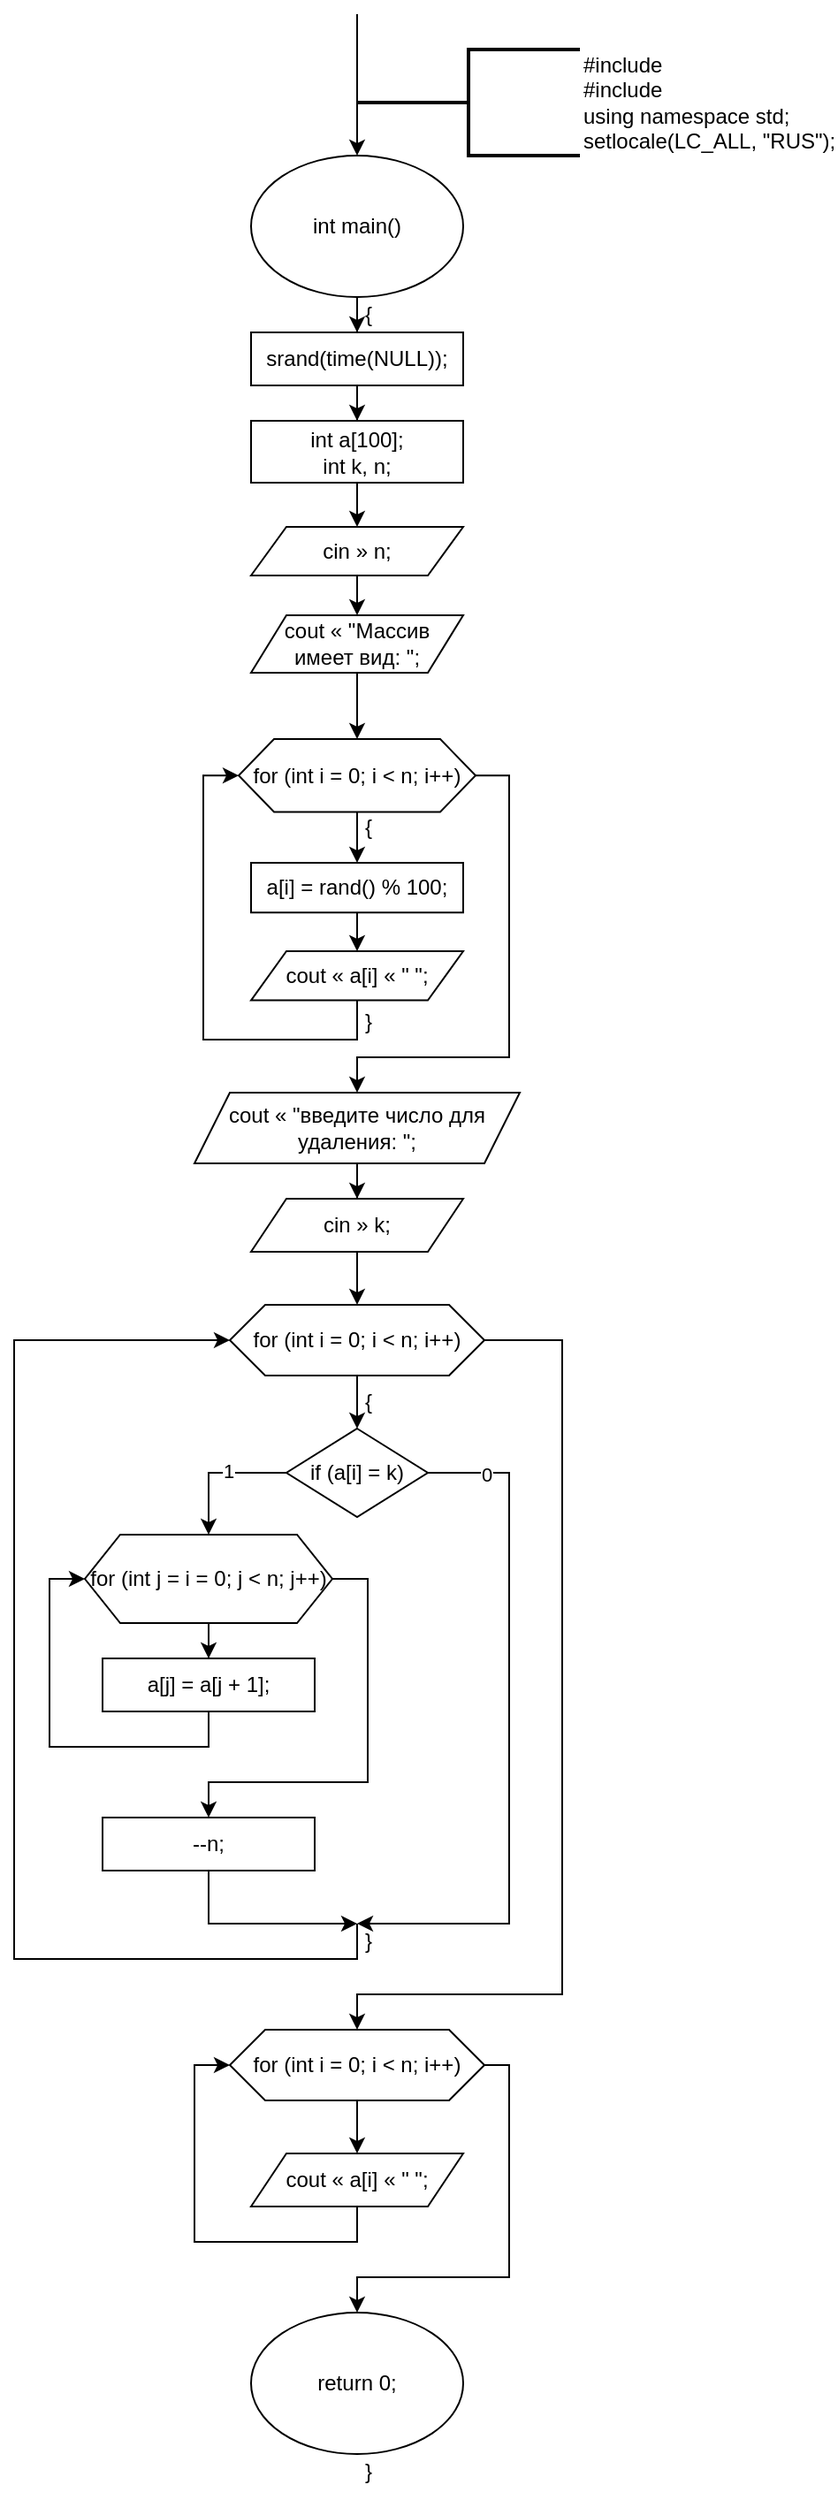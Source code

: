 <mxfile version="20.8.18" type="device"><diagram name="Страница 1" id="4q24hcVeFj39eQ6gwx61"><mxGraphModel dx="796" dy="455" grid="1" gridSize="10" guides="1" tooltips="1" connect="1" arrows="1" fold="1" page="1" pageScale="1" pageWidth="827" pageHeight="1169" math="0" shadow="0"><root><mxCell id="0"/><mxCell id="1" parent="0"/><mxCell id="_JMPxfAMt5yQpAcanKWn-5" value="" style="edgeStyle=orthogonalEdgeStyle;rounded=0;orthogonalLoop=1;jettySize=auto;html=1;" edge="1" parent="1" source="_JMPxfAMt5yQpAcanKWn-1" target="_JMPxfAMt5yQpAcanKWn-4"><mxGeometry relative="1" as="geometry"/></mxCell><mxCell id="_JMPxfAMt5yQpAcanKWn-1" value="int main()" style="ellipse;whiteSpace=wrap;html=1;" vertex="1" parent="1"><mxGeometry x="354" y="90" width="120" height="80" as="geometry"/></mxCell><mxCell id="_JMPxfAMt5yQpAcanKWn-2" value="" style="endArrow=classic;html=1;rounded=0;entryX=0.5;entryY=0;entryDx=0;entryDy=0;" edge="1" parent="1" target="_JMPxfAMt5yQpAcanKWn-1"><mxGeometry width="50" height="50" relative="1" as="geometry"><mxPoint x="414" y="10" as="sourcePoint"/><mxPoint x="440" y="390" as="targetPoint"/></mxGeometry></mxCell><mxCell id="_JMPxfAMt5yQpAcanKWn-3" value="#include &lt;br&gt;#include &lt;br&gt;using namespace std;&lt;br&gt;setlocale(LC_ALL, &quot;RUS&quot;);" style="strokeWidth=2;html=1;shape=mxgraph.flowchart.annotation_2;align=left;labelPosition=right;pointerEvents=1;" vertex="1" parent="1"><mxGeometry x="414" y="30" width="126" height="60" as="geometry"/></mxCell><mxCell id="_JMPxfAMt5yQpAcanKWn-7" value="" style="edgeStyle=orthogonalEdgeStyle;rounded=0;orthogonalLoop=1;jettySize=auto;html=1;" edge="1" parent="1" source="_JMPxfAMt5yQpAcanKWn-4" target="_JMPxfAMt5yQpAcanKWn-6"><mxGeometry relative="1" as="geometry"/></mxCell><mxCell id="_JMPxfAMt5yQpAcanKWn-4" value="srand(time(NULL));" style="whiteSpace=wrap;html=1;" vertex="1" parent="1"><mxGeometry x="354" y="190" width="120" height="30" as="geometry"/></mxCell><mxCell id="_JMPxfAMt5yQpAcanKWn-9" value="" style="edgeStyle=orthogonalEdgeStyle;rounded=0;orthogonalLoop=1;jettySize=auto;html=1;" edge="1" parent="1" source="_JMPxfAMt5yQpAcanKWn-6" target="_JMPxfAMt5yQpAcanKWn-8"><mxGeometry relative="1" as="geometry"/></mxCell><mxCell id="_JMPxfAMt5yQpAcanKWn-6" value="int a[100];&lt;br&gt;int k, n;" style="whiteSpace=wrap;html=1;" vertex="1" parent="1"><mxGeometry x="354" y="240" width="120" height="35" as="geometry"/></mxCell><mxCell id="_JMPxfAMt5yQpAcanKWn-11" value="" style="edgeStyle=orthogonalEdgeStyle;rounded=0;orthogonalLoop=1;jettySize=auto;html=1;" edge="1" parent="1" source="_JMPxfAMt5yQpAcanKWn-8" target="_JMPxfAMt5yQpAcanKWn-10"><mxGeometry relative="1" as="geometry"/></mxCell><mxCell id="_JMPxfAMt5yQpAcanKWn-8" value="cin » n;" style="shape=parallelogram;perimeter=parallelogramPerimeter;whiteSpace=wrap;html=1;fixedSize=1;" vertex="1" parent="1"><mxGeometry x="354" y="300" width="120" height="27.5" as="geometry"/></mxCell><mxCell id="_JMPxfAMt5yQpAcanKWn-13" value="" style="edgeStyle=orthogonalEdgeStyle;rounded=0;orthogonalLoop=1;jettySize=auto;html=1;" edge="1" parent="1" source="_JMPxfAMt5yQpAcanKWn-10" target="_JMPxfAMt5yQpAcanKWn-12"><mxGeometry relative="1" as="geometry"/></mxCell><mxCell id="_JMPxfAMt5yQpAcanKWn-10" value="cout « &quot;Массив имеет вид: &quot;;" style="shape=parallelogram;perimeter=parallelogramPerimeter;whiteSpace=wrap;html=1;fixedSize=1;" vertex="1" parent="1"><mxGeometry x="354" y="350" width="120" height="32.5" as="geometry"/></mxCell><mxCell id="_JMPxfAMt5yQpAcanKWn-15" value="" style="edgeStyle=orthogonalEdgeStyle;rounded=0;orthogonalLoop=1;jettySize=auto;html=1;" edge="1" parent="1" source="_JMPxfAMt5yQpAcanKWn-12" target="_JMPxfAMt5yQpAcanKWn-14"><mxGeometry relative="1" as="geometry"/></mxCell><mxCell id="_JMPxfAMt5yQpAcanKWn-19" style="edgeStyle=orthogonalEdgeStyle;rounded=0;orthogonalLoop=1;jettySize=auto;html=1;entryX=0.5;entryY=0;entryDx=0;entryDy=0;" edge="1" parent="1" source="_JMPxfAMt5yQpAcanKWn-12" target="_JMPxfAMt5yQpAcanKWn-20"><mxGeometry relative="1" as="geometry"><mxPoint x="410" y="620" as="targetPoint"/><Array as="points"><mxPoint x="500" y="441"/><mxPoint x="500" y="600"/><mxPoint x="414" y="600"/></Array></mxGeometry></mxCell><mxCell id="_JMPxfAMt5yQpAcanKWn-12" value="for (int i = 0; i &lt; n; i++)" style="shape=hexagon;perimeter=hexagonPerimeter2;whiteSpace=wrap;html=1;fixedSize=1;" vertex="1" parent="1"><mxGeometry x="347" y="420" width="134" height="41.25" as="geometry"/></mxCell><mxCell id="_JMPxfAMt5yQpAcanKWn-17" value="" style="edgeStyle=orthogonalEdgeStyle;rounded=0;orthogonalLoop=1;jettySize=auto;html=1;" edge="1" parent="1" source="_JMPxfAMt5yQpAcanKWn-14" target="_JMPxfAMt5yQpAcanKWn-16"><mxGeometry relative="1" as="geometry"/></mxCell><mxCell id="_JMPxfAMt5yQpAcanKWn-14" value="a[i] = rand() % 100;" style="whiteSpace=wrap;html=1;" vertex="1" parent="1"><mxGeometry x="354" y="490" width="120" height="28.13" as="geometry"/></mxCell><mxCell id="_JMPxfAMt5yQpAcanKWn-18" style="edgeStyle=orthogonalEdgeStyle;rounded=0;orthogonalLoop=1;jettySize=auto;html=1;entryX=0;entryY=0.5;entryDx=0;entryDy=0;" edge="1" parent="1" source="_JMPxfAMt5yQpAcanKWn-16" target="_JMPxfAMt5yQpAcanKWn-12"><mxGeometry relative="1" as="geometry"><Array as="points"><mxPoint x="414" y="590"/><mxPoint x="327" y="590"/><mxPoint x="327" y="441"/></Array></mxGeometry></mxCell><mxCell id="_JMPxfAMt5yQpAcanKWn-16" value="cout « a[i] « &quot; &quot;;" style="shape=parallelogram;perimeter=parallelogramPerimeter;whiteSpace=wrap;html=1;fixedSize=1;" vertex="1" parent="1"><mxGeometry x="354" y="540" width="120" height="27.8" as="geometry"/></mxCell><mxCell id="_JMPxfAMt5yQpAcanKWn-22" value="" style="edgeStyle=orthogonalEdgeStyle;rounded=0;orthogonalLoop=1;jettySize=auto;html=1;" edge="1" parent="1" source="_JMPxfAMt5yQpAcanKWn-20" target="_JMPxfAMt5yQpAcanKWn-21"><mxGeometry relative="1" as="geometry"/></mxCell><mxCell id="_JMPxfAMt5yQpAcanKWn-20" value="cout « &quot;введите число для удаления: &quot;;" style="shape=parallelogram;perimeter=parallelogramPerimeter;whiteSpace=wrap;html=1;fixedSize=1;" vertex="1" parent="1"><mxGeometry x="322" y="620" width="184" height="40" as="geometry"/></mxCell><mxCell id="_JMPxfAMt5yQpAcanKWn-24" value="" style="edgeStyle=orthogonalEdgeStyle;rounded=0;orthogonalLoop=1;jettySize=auto;html=1;" edge="1" parent="1" source="_JMPxfAMt5yQpAcanKWn-21" target="_JMPxfAMt5yQpAcanKWn-23"><mxGeometry relative="1" as="geometry"/></mxCell><mxCell id="_JMPxfAMt5yQpAcanKWn-21" value="cin » k;" style="shape=parallelogram;perimeter=parallelogramPerimeter;whiteSpace=wrap;html=1;fixedSize=1;" vertex="1" parent="1"><mxGeometry x="354" y="680" width="120" height="30" as="geometry"/></mxCell><mxCell id="_JMPxfAMt5yQpAcanKWn-26" value="" style="edgeStyle=orthogonalEdgeStyle;rounded=0;orthogonalLoop=1;jettySize=auto;html=1;" edge="1" parent="1" source="_JMPxfAMt5yQpAcanKWn-23" target="_JMPxfAMt5yQpAcanKWn-25"><mxGeometry relative="1" as="geometry"/></mxCell><mxCell id="_JMPxfAMt5yQpAcanKWn-40" style="edgeStyle=orthogonalEdgeStyle;rounded=0;orthogonalLoop=1;jettySize=auto;html=1;" edge="1" parent="1" source="_JMPxfAMt5yQpAcanKWn-23" target="_JMPxfAMt5yQpAcanKWn-41"><mxGeometry relative="1" as="geometry"><mxPoint x="414" y="1160" as="targetPoint"/><Array as="points"><mxPoint x="530" y="760"/><mxPoint x="530" y="1130"/><mxPoint x="414" y="1130"/></Array></mxGeometry></mxCell><mxCell id="_JMPxfAMt5yQpAcanKWn-23" value="for (int i = 0; i &lt; n; i++)" style="shape=hexagon;perimeter=hexagonPerimeter2;whiteSpace=wrap;html=1;fixedSize=1;" vertex="1" parent="1"><mxGeometry x="342" y="740" width="144" height="40" as="geometry"/></mxCell><mxCell id="_JMPxfAMt5yQpAcanKWn-27" style="edgeStyle=orthogonalEdgeStyle;rounded=0;orthogonalLoop=1;jettySize=auto;html=1;" edge="1" parent="1" source="_JMPxfAMt5yQpAcanKWn-25" target="_JMPxfAMt5yQpAcanKWn-28"><mxGeometry relative="1" as="geometry"><mxPoint x="330" y="870" as="targetPoint"/><Array as="points"><mxPoint x="330" y="835"/></Array></mxGeometry></mxCell><mxCell id="_JMPxfAMt5yQpAcanKWn-29" value="1" style="edgeLabel;html=1;align=center;verticalAlign=middle;resizable=0;points=[];" vertex="1" connectable="0" parent="_JMPxfAMt5yQpAcanKWn-27"><mxGeometry x="-0.168" y="-1" relative="1" as="geometry"><mxPoint as="offset"/></mxGeometry></mxCell><mxCell id="_JMPxfAMt5yQpAcanKWn-36" style="edgeStyle=orthogonalEdgeStyle;rounded=0;orthogonalLoop=1;jettySize=auto;html=1;" edge="1" parent="1" source="_JMPxfAMt5yQpAcanKWn-25"><mxGeometry relative="1" as="geometry"><mxPoint x="414" y="1090" as="targetPoint"/><Array as="points"><mxPoint x="500" y="835"/><mxPoint x="500" y="1090"/><mxPoint x="414" y="1090"/></Array></mxGeometry></mxCell><mxCell id="_JMPxfAMt5yQpAcanKWn-39" value="0" style="edgeLabel;html=1;align=center;verticalAlign=middle;resizable=0;points=[];" vertex="1" connectable="0" parent="_JMPxfAMt5yQpAcanKWn-36"><mxGeometry x="-0.833" y="-1" relative="1" as="geometry"><mxPoint as="offset"/></mxGeometry></mxCell><mxCell id="_JMPxfAMt5yQpAcanKWn-25" value="if (a[i] = k)" style="rhombus;whiteSpace=wrap;html=1;" vertex="1" parent="1"><mxGeometry x="374" y="810" width="80" height="50" as="geometry"/></mxCell><mxCell id="_JMPxfAMt5yQpAcanKWn-31" value="" style="edgeStyle=orthogonalEdgeStyle;rounded=0;orthogonalLoop=1;jettySize=auto;html=1;" edge="1" parent="1" source="_JMPxfAMt5yQpAcanKWn-28" target="_JMPxfAMt5yQpAcanKWn-30"><mxGeometry relative="1" as="geometry"/></mxCell><mxCell id="_JMPxfAMt5yQpAcanKWn-33" style="edgeStyle=orthogonalEdgeStyle;rounded=0;orthogonalLoop=1;jettySize=auto;html=1;" edge="1" parent="1" source="_JMPxfAMt5yQpAcanKWn-28" target="_JMPxfAMt5yQpAcanKWn-34"><mxGeometry relative="1" as="geometry"><mxPoint x="330" y="1020" as="targetPoint"/><Array as="points"><mxPoint x="420" y="895"/><mxPoint x="420" y="1010"/><mxPoint x="330" y="1010"/></Array></mxGeometry></mxCell><mxCell id="_JMPxfAMt5yQpAcanKWn-28" value="for (int j = i = 0; j &lt; n; j++)" style="shape=hexagon;perimeter=hexagonPerimeter2;whiteSpace=wrap;html=1;fixedSize=1;" vertex="1" parent="1"><mxGeometry x="260" y="870" width="140" height="50" as="geometry"/></mxCell><mxCell id="_JMPxfAMt5yQpAcanKWn-32" style="edgeStyle=orthogonalEdgeStyle;rounded=0;orthogonalLoop=1;jettySize=auto;html=1;entryX=0;entryY=0.5;entryDx=0;entryDy=0;" edge="1" parent="1" source="_JMPxfAMt5yQpAcanKWn-30" target="_JMPxfAMt5yQpAcanKWn-28"><mxGeometry relative="1" as="geometry"><Array as="points"><mxPoint x="330" y="990"/><mxPoint x="240" y="990"/><mxPoint x="240" y="895"/></Array></mxGeometry></mxCell><mxCell id="_JMPxfAMt5yQpAcanKWn-30" value="a[j] = a[j + 1];" style="whiteSpace=wrap;html=1;" vertex="1" parent="1"><mxGeometry x="270" y="940" width="120" height="30" as="geometry"/></mxCell><mxCell id="_JMPxfAMt5yQpAcanKWn-35" style="edgeStyle=orthogonalEdgeStyle;rounded=0;orthogonalLoop=1;jettySize=auto;html=1;" edge="1" parent="1" source="_JMPxfAMt5yQpAcanKWn-34"><mxGeometry relative="1" as="geometry"><mxPoint x="414" y="1090" as="targetPoint"/><Array as="points"><mxPoint x="330" y="1090"/><mxPoint x="414" y="1090"/></Array></mxGeometry></mxCell><mxCell id="_JMPxfAMt5yQpAcanKWn-38" style="edgeStyle=orthogonalEdgeStyle;rounded=0;orthogonalLoop=1;jettySize=auto;html=1;entryX=0;entryY=0.5;entryDx=0;entryDy=0;" edge="1" parent="1" target="_JMPxfAMt5yQpAcanKWn-23"><mxGeometry relative="1" as="geometry"><mxPoint x="414" y="1090" as="sourcePoint"/><Array as="points"><mxPoint x="414" y="1110"/><mxPoint x="220" y="1110"/><mxPoint x="220" y="760"/></Array></mxGeometry></mxCell><mxCell id="_JMPxfAMt5yQpAcanKWn-34" value="--n;" style="rounded=0;whiteSpace=wrap;html=1;" vertex="1" parent="1"><mxGeometry x="270" y="1030" width="120" height="30" as="geometry"/></mxCell><mxCell id="_JMPxfAMt5yQpAcanKWn-43" value="" style="edgeStyle=orthogonalEdgeStyle;rounded=0;orthogonalLoop=1;jettySize=auto;html=1;" edge="1" parent="1" source="_JMPxfAMt5yQpAcanKWn-41" target="_JMPxfAMt5yQpAcanKWn-42"><mxGeometry relative="1" as="geometry"/></mxCell><mxCell id="_JMPxfAMt5yQpAcanKWn-45" style="edgeStyle=orthogonalEdgeStyle;rounded=0;orthogonalLoop=1;jettySize=auto;html=1;" edge="1" parent="1" source="_JMPxfAMt5yQpAcanKWn-41" target="_JMPxfAMt5yQpAcanKWn-46"><mxGeometry relative="1" as="geometry"><mxPoint x="414" y="1310" as="targetPoint"/><Array as="points"><mxPoint x="500" y="1170"/><mxPoint x="500" y="1290"/><mxPoint x="414" y="1290"/></Array></mxGeometry></mxCell><mxCell id="_JMPxfAMt5yQpAcanKWn-41" value="for (int i = 0; i &lt; n; i++)" style="shape=hexagon;perimeter=hexagonPerimeter2;whiteSpace=wrap;html=1;fixedSize=1;" vertex="1" parent="1"><mxGeometry x="342" y="1150" width="144" height="40" as="geometry"/></mxCell><mxCell id="_JMPxfAMt5yQpAcanKWn-44" style="edgeStyle=orthogonalEdgeStyle;rounded=0;orthogonalLoop=1;jettySize=auto;html=1;entryX=0;entryY=0.5;entryDx=0;entryDy=0;" edge="1" parent="1" source="_JMPxfAMt5yQpAcanKWn-42" target="_JMPxfAMt5yQpAcanKWn-41"><mxGeometry relative="1" as="geometry"><Array as="points"><mxPoint x="414" y="1270"/><mxPoint x="322" y="1270"/><mxPoint x="322" y="1170"/></Array></mxGeometry></mxCell><mxCell id="_JMPxfAMt5yQpAcanKWn-42" value="cout « a[i] « &quot; &quot;;" style="shape=parallelogram;perimeter=parallelogramPerimeter;whiteSpace=wrap;html=1;fixedSize=1;" vertex="1" parent="1"><mxGeometry x="354" y="1220" width="120" height="30" as="geometry"/></mxCell><mxCell id="_JMPxfAMt5yQpAcanKWn-46" value="return 0;" style="ellipse;whiteSpace=wrap;html=1;" vertex="1" parent="1"><mxGeometry x="354" y="1310" width="120" height="80" as="geometry"/></mxCell><mxCell id="_JMPxfAMt5yQpAcanKWn-47" value="{" style="text;html=1;align=center;verticalAlign=middle;resizable=0;points=[];autosize=1;strokeColor=none;fillColor=none;" vertex="1" parent="1"><mxGeometry x="405" y="165" width="30" height="30" as="geometry"/></mxCell><mxCell id="_JMPxfAMt5yQpAcanKWn-48" value="{" style="text;html=1;align=center;verticalAlign=middle;resizable=0;points=[];autosize=1;strokeColor=none;fillColor=none;" vertex="1" parent="1"><mxGeometry x="405" y="455" width="30" height="30" as="geometry"/></mxCell><mxCell id="_JMPxfAMt5yQpAcanKWn-49" value="}" style="text;html=1;align=center;verticalAlign=middle;resizable=0;points=[];autosize=1;strokeColor=none;fillColor=none;" vertex="1" parent="1"><mxGeometry x="405" y="565" width="30" height="30" as="geometry"/></mxCell><mxCell id="_JMPxfAMt5yQpAcanKWn-50" value="{" style="text;html=1;align=center;verticalAlign=middle;resizable=0;points=[];autosize=1;strokeColor=none;fillColor=none;" vertex="1" parent="1"><mxGeometry x="405" y="780" width="30" height="30" as="geometry"/></mxCell><mxCell id="_JMPxfAMt5yQpAcanKWn-51" value="}" style="text;html=1;align=center;verticalAlign=middle;resizable=0;points=[];autosize=1;strokeColor=none;fillColor=none;" vertex="1" parent="1"><mxGeometry x="405" y="1085" width="30" height="30" as="geometry"/></mxCell><mxCell id="_JMPxfAMt5yQpAcanKWn-52" value="}" style="text;html=1;align=center;verticalAlign=middle;resizable=0;points=[];autosize=1;strokeColor=none;fillColor=none;" vertex="1" parent="1"><mxGeometry x="405" y="1385" width="30" height="30" as="geometry"/></mxCell></root></mxGraphModel></diagram></mxfile>